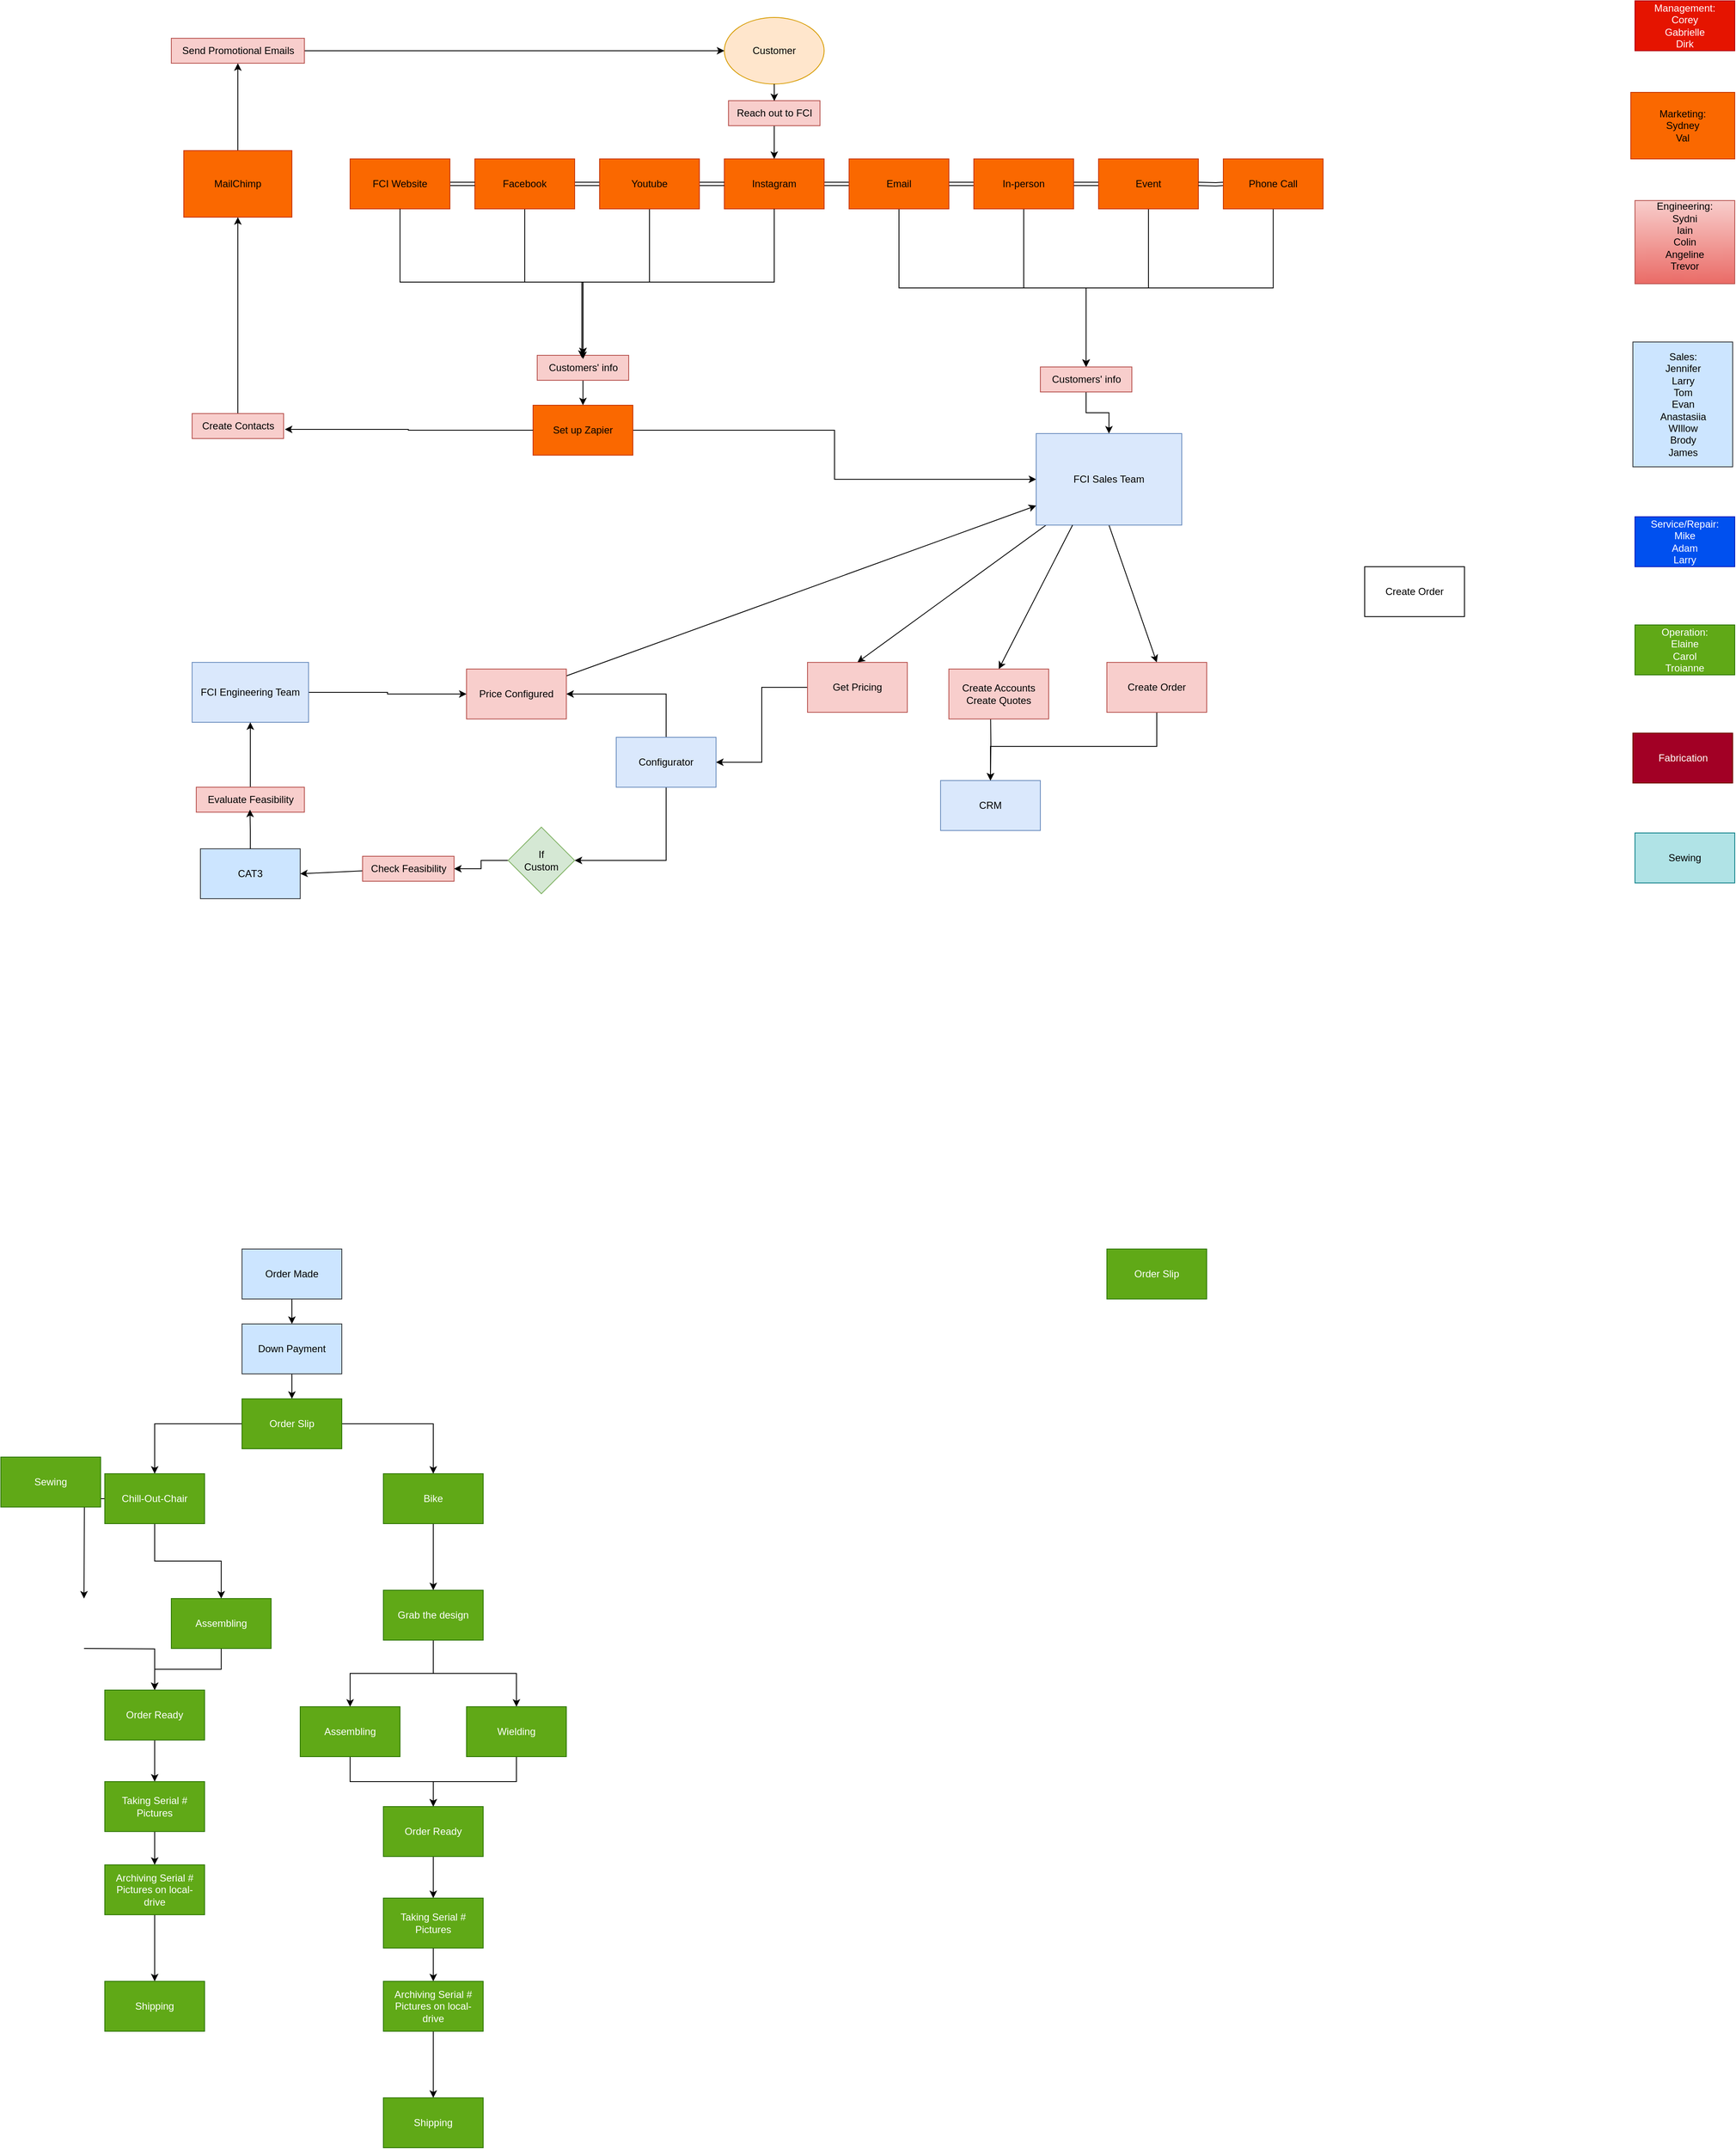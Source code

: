 <mxfile version="27.2.0">
  <diagram name="Page-1" id="tJCy387jeLStMwdDVoLm">
    <mxGraphModel dx="3227" dy="2338" grid="1" gridSize="10" guides="1" tooltips="1" connect="1" arrows="1" fold="1" page="1" pageScale="1" pageWidth="850" pageHeight="1100" math="0" shadow="0">
      <root>
        <mxCell id="0" />
        <mxCell id="1" parent="0" />
        <mxCell id="GHYGCPifQh15sZ_tnKLO-37" value="" style="edgeStyle=orthogonalEdgeStyle;rounded=0;orthogonalLoop=1;jettySize=auto;html=1;" parent="1" source="GHYGCPifQh15sZ_tnKLO-20" target="GHYGCPifQh15sZ_tnKLO-36" edge="1">
          <mxGeometry relative="1" as="geometry" />
        </mxCell>
        <mxCell id="GHYGCPifQh15sZ_tnKLO-20" value="Order Made" style="rounded=0;whiteSpace=wrap;html=1;fillColor=#cce5ff;strokeColor=#36393d;" parent="1" vertex="1">
          <mxGeometry x="-460" y="1080" width="120" height="60" as="geometry" />
        </mxCell>
        <mxCell id="GHYGCPifQh15sZ_tnKLO-66" value="" style="edgeStyle=orthogonalEdgeStyle;rounded=0;orthogonalLoop=1;jettySize=auto;html=1;" parent="1" source="GHYGCPifQh15sZ_tnKLO-36" target="GHYGCPifQh15sZ_tnKLO-65" edge="1">
          <mxGeometry relative="1" as="geometry" />
        </mxCell>
        <mxCell id="GHYGCPifQh15sZ_tnKLO-36" value="Down Payment" style="whiteSpace=wrap;html=1;rounded=0;fillColor=#cce5ff;strokeColor=#36393d;" parent="1" vertex="1">
          <mxGeometry x="-460" y="1170" width="120" height="60" as="geometry" />
        </mxCell>
        <mxCell id="GHYGCPifQh15sZ_tnKLO-52" value="" style="edgeStyle=orthogonalEdgeStyle;rounded=0;orthogonalLoop=1;jettySize=auto;html=1;shape=link;" parent="1" source="GHYGCPifQh15sZ_tnKLO-45" target="GHYGCPifQh15sZ_tnKLO-51" edge="1">
          <mxGeometry relative="1" as="geometry" />
        </mxCell>
        <mxCell id="r7g_J46dXL48xL23C749-83" style="edgeStyle=orthogonalEdgeStyle;rounded=0;orthogonalLoop=1;jettySize=auto;html=1;" edge="1" parent="1" source="GHYGCPifQh15sZ_tnKLO-45" target="r7g_J46dXL48xL23C749-31">
          <mxGeometry relative="1" as="geometry" />
        </mxCell>
        <mxCell id="GHYGCPifQh15sZ_tnKLO-45" value="Facebook" style="rounded=0;whiteSpace=wrap;html=1;fillColor=#fa6800;fontColor=#000000;strokeColor=#C73500;" parent="1" vertex="1">
          <mxGeometry x="-180" y="-230" width="120" height="60" as="geometry" />
        </mxCell>
        <mxCell id="GHYGCPifQh15sZ_tnKLO-55" value="" style="edgeStyle=orthogonalEdgeStyle;rounded=0;orthogonalLoop=1;jettySize=auto;html=1;shape=link;" parent="1" source="GHYGCPifQh15sZ_tnKLO-46" target="GHYGCPifQh15sZ_tnKLO-48" edge="1">
          <mxGeometry relative="1" as="geometry" />
        </mxCell>
        <mxCell id="GHYGCPifQh15sZ_tnKLO-46" value="Instagram" style="whiteSpace=wrap;html=1;fillColor=#fa6800;fontColor=#000000;strokeColor=#C73500;" parent="1" vertex="1">
          <mxGeometry x="120" y="-230" width="120" height="60" as="geometry" />
        </mxCell>
        <mxCell id="GHYGCPifQh15sZ_tnKLO-56" value="" style="edgeStyle=orthogonalEdgeStyle;rounded=0;orthogonalLoop=1;jettySize=auto;html=1;shape=link;" parent="1" source="GHYGCPifQh15sZ_tnKLO-48" target="GHYGCPifQh15sZ_tnKLO-49" edge="1">
          <mxGeometry relative="1" as="geometry" />
        </mxCell>
        <mxCell id="r7g_J46dXL48xL23C749-89" style="edgeStyle=orthogonalEdgeStyle;rounded=0;orthogonalLoop=1;jettySize=auto;html=1;exitX=0.5;exitY=1;exitDx=0;exitDy=0;" edge="1" parent="1" source="GHYGCPifQh15sZ_tnKLO-48" target="r7g_J46dXL48xL23C749-32">
          <mxGeometry relative="1" as="geometry" />
        </mxCell>
        <mxCell id="GHYGCPifQh15sZ_tnKLO-48" value="Email" style="whiteSpace=wrap;html=1;fillColor=#fa6800;fontColor=#000000;strokeColor=#C73500;" parent="1" vertex="1">
          <mxGeometry x="270" y="-230" width="120" height="60" as="geometry" />
        </mxCell>
        <mxCell id="r7g_J46dXL48xL23C749-5" value="" style="edgeStyle=orthogonalEdgeStyle;rounded=0;orthogonalLoop=1;jettySize=auto;html=1;shape=link;" edge="1" parent="1" source="GHYGCPifQh15sZ_tnKLO-49" target="r7g_J46dXL48xL23C749-4">
          <mxGeometry relative="1" as="geometry" />
        </mxCell>
        <mxCell id="r7g_J46dXL48xL23C749-90" style="edgeStyle=orthogonalEdgeStyle;rounded=0;orthogonalLoop=1;jettySize=auto;html=1;" edge="1" parent="1" source="GHYGCPifQh15sZ_tnKLO-49" target="r7g_J46dXL48xL23C749-32">
          <mxGeometry relative="1" as="geometry" />
        </mxCell>
        <mxCell id="GHYGCPifQh15sZ_tnKLO-49" value="In-person" style="rounded=0;whiteSpace=wrap;html=1;fillColor=#fa6800;fontColor=#000000;strokeColor=#C73500;" parent="1" vertex="1">
          <mxGeometry x="420" y="-230" width="120" height="60" as="geometry" />
        </mxCell>
        <mxCell id="GHYGCPifQh15sZ_tnKLO-54" value="" style="edgeStyle=orthogonalEdgeStyle;rounded=0;orthogonalLoop=1;jettySize=auto;html=1;shape=link;" parent="1" source="GHYGCPifQh15sZ_tnKLO-51" target="GHYGCPifQh15sZ_tnKLO-46" edge="1">
          <mxGeometry relative="1" as="geometry" />
        </mxCell>
        <mxCell id="r7g_J46dXL48xL23C749-84" style="edgeStyle=orthogonalEdgeStyle;rounded=0;orthogonalLoop=1;jettySize=auto;html=1;" edge="1" parent="1" source="GHYGCPifQh15sZ_tnKLO-51" target="r7g_J46dXL48xL23C749-31">
          <mxGeometry relative="1" as="geometry" />
        </mxCell>
        <mxCell id="GHYGCPifQh15sZ_tnKLO-51" value="Youtube" style="rounded=0;whiteSpace=wrap;html=1;fillColor=#fa6800;fontColor=#000000;strokeColor=#C73500;" parent="1" vertex="1">
          <mxGeometry x="-30" y="-230" width="120" height="60" as="geometry" />
        </mxCell>
        <mxCell id="r7g_J46dXL48xL23C749-87" style="edgeStyle=orthogonalEdgeStyle;rounded=0;orthogonalLoop=1;jettySize=auto;html=1;entryX=0;entryY=0.5;entryDx=0;entryDy=0;" edge="1" parent="1" source="GHYGCPifQh15sZ_tnKLO-62" target="r7g_J46dXL48xL23C749-17">
          <mxGeometry relative="1" as="geometry" />
        </mxCell>
        <mxCell id="GHYGCPifQh15sZ_tnKLO-62" value="Set up Zapier" style="whiteSpace=wrap;html=1;fillColor=#fa6800;fontColor=#000000;strokeColor=#C73500;" parent="1" vertex="1">
          <mxGeometry x="-110" y="66" width="120" height="60" as="geometry" />
        </mxCell>
        <mxCell id="GHYGCPifQh15sZ_tnKLO-68" value="" style="edgeStyle=orthogonalEdgeStyle;rounded=0;orthogonalLoop=1;jettySize=auto;html=1;" parent="1" source="GHYGCPifQh15sZ_tnKLO-65" target="GHYGCPifQh15sZ_tnKLO-67" edge="1">
          <mxGeometry relative="1" as="geometry" />
        </mxCell>
        <mxCell id="GHYGCPifQh15sZ_tnKLO-71" value="" style="edgeStyle=orthogonalEdgeStyle;rounded=0;orthogonalLoop=1;jettySize=auto;html=1;" parent="1" source="GHYGCPifQh15sZ_tnKLO-65" target="GHYGCPifQh15sZ_tnKLO-70" edge="1">
          <mxGeometry relative="1" as="geometry" />
        </mxCell>
        <mxCell id="GHYGCPifQh15sZ_tnKLO-65" value="Order Slip" style="whiteSpace=wrap;html=1;rounded=0;fillColor=#60a917;strokeColor=#2D7600;fontColor=#ffffff;" parent="1" vertex="1">
          <mxGeometry x="-460" y="1260" width="120" height="60" as="geometry" />
        </mxCell>
        <mxCell id="GHYGCPifQh15sZ_tnKLO-77" value="" style="edgeStyle=orthogonalEdgeStyle;rounded=0;orthogonalLoop=1;jettySize=auto;html=1;" parent="1" source="GHYGCPifQh15sZ_tnKLO-67" edge="1">
          <mxGeometry relative="1" as="geometry">
            <mxPoint x="-650.0" y="1500" as="targetPoint" />
          </mxGeometry>
        </mxCell>
        <mxCell id="GHYGCPifQh15sZ_tnKLO-79" value="" style="edgeStyle=orthogonalEdgeStyle;rounded=0;orthogonalLoop=1;jettySize=auto;html=1;" parent="1" source="GHYGCPifQh15sZ_tnKLO-67" target="GHYGCPifQh15sZ_tnKLO-78" edge="1">
          <mxGeometry relative="1" as="geometry" />
        </mxCell>
        <mxCell id="GHYGCPifQh15sZ_tnKLO-67" value="Chill-Out-Chair" style="whiteSpace=wrap;html=1;rounded=0;fillColor=#60a917;strokeColor=#2D7600;fontColor=#ffffff;" parent="1" vertex="1">
          <mxGeometry x="-625" y="1350" width="120" height="60" as="geometry" />
        </mxCell>
        <mxCell id="GHYGCPifQh15sZ_tnKLO-73" value="" style="edgeStyle=orthogonalEdgeStyle;rounded=0;orthogonalLoop=1;jettySize=auto;html=1;" parent="1" source="GHYGCPifQh15sZ_tnKLO-70" target="GHYGCPifQh15sZ_tnKLO-72" edge="1">
          <mxGeometry relative="1" as="geometry" />
        </mxCell>
        <mxCell id="GHYGCPifQh15sZ_tnKLO-70" value="Bike" style="whiteSpace=wrap;html=1;rounded=0;fillColor=#60a917;strokeColor=#2D7600;fontColor=#ffffff;" parent="1" vertex="1">
          <mxGeometry x="-290" y="1350" width="120" height="60" as="geometry" />
        </mxCell>
        <mxCell id="GHYGCPifQh15sZ_tnKLO-81" value="" style="edgeStyle=orthogonalEdgeStyle;rounded=0;orthogonalLoop=1;jettySize=auto;html=1;" parent="1" source="GHYGCPifQh15sZ_tnKLO-72" target="GHYGCPifQh15sZ_tnKLO-80" edge="1">
          <mxGeometry relative="1" as="geometry" />
        </mxCell>
        <mxCell id="GHYGCPifQh15sZ_tnKLO-83" value="" style="edgeStyle=orthogonalEdgeStyle;rounded=0;orthogonalLoop=1;jettySize=auto;html=1;" parent="1" source="GHYGCPifQh15sZ_tnKLO-72" target="GHYGCPifQh15sZ_tnKLO-82" edge="1">
          <mxGeometry relative="1" as="geometry" />
        </mxCell>
        <mxCell id="GHYGCPifQh15sZ_tnKLO-72" value="Grab the design" style="whiteSpace=wrap;html=1;fillColor=#60a917;strokeColor=#2D7600;rounded=0;fontColor=#ffffff;" parent="1" vertex="1">
          <mxGeometry x="-290" y="1490" width="120" height="60" as="geometry" />
        </mxCell>
        <mxCell id="GHYGCPifQh15sZ_tnKLO-85" value="" style="edgeStyle=orthogonalEdgeStyle;rounded=0;orthogonalLoop=1;jettySize=auto;html=1;" parent="1" target="GHYGCPifQh15sZ_tnKLO-84" edge="1">
          <mxGeometry relative="1" as="geometry">
            <mxPoint x="-650.0" y="1560" as="sourcePoint" />
          </mxGeometry>
        </mxCell>
        <mxCell id="GHYGCPifQh15sZ_tnKLO-76" value="Sewing" style="whiteSpace=wrap;html=1;fillColor=#60a917;strokeColor=#2D7600;rounded=0;fontColor=#ffffff;" parent="1" vertex="1">
          <mxGeometry x="-750" y="1330" width="120" height="60" as="geometry" />
        </mxCell>
        <mxCell id="GHYGCPifQh15sZ_tnKLO-86" value="" style="edgeStyle=orthogonalEdgeStyle;rounded=0;orthogonalLoop=1;jettySize=auto;html=1;" parent="1" source="GHYGCPifQh15sZ_tnKLO-78" target="GHYGCPifQh15sZ_tnKLO-84" edge="1">
          <mxGeometry relative="1" as="geometry" />
        </mxCell>
        <mxCell id="GHYGCPifQh15sZ_tnKLO-78" value="Assembling" style="whiteSpace=wrap;html=1;rounded=0;fillColor=#60a917;strokeColor=#2D7600;fontColor=#ffffff;" parent="1" vertex="1">
          <mxGeometry x="-545" y="1500" width="120" height="60" as="geometry" />
        </mxCell>
        <mxCell id="GHYGCPifQh15sZ_tnKLO-88" value="" style="edgeStyle=orthogonalEdgeStyle;rounded=0;orthogonalLoop=1;jettySize=auto;html=1;" parent="1" source="GHYGCPifQh15sZ_tnKLO-80" target="GHYGCPifQh15sZ_tnKLO-87" edge="1">
          <mxGeometry relative="1" as="geometry" />
        </mxCell>
        <mxCell id="GHYGCPifQh15sZ_tnKLO-80" value="Assembling" style="whiteSpace=wrap;html=1;fillColor=#60a917;strokeColor=#2D7600;fontColor=#ffffff;rounded=0;" parent="1" vertex="1">
          <mxGeometry x="-390" y="1630" width="120" height="60" as="geometry" />
        </mxCell>
        <mxCell id="GHYGCPifQh15sZ_tnKLO-89" style="edgeStyle=orthogonalEdgeStyle;rounded=0;orthogonalLoop=1;jettySize=auto;html=1;" parent="1" source="GHYGCPifQh15sZ_tnKLO-82" target="GHYGCPifQh15sZ_tnKLO-87" edge="1">
          <mxGeometry relative="1" as="geometry" />
        </mxCell>
        <mxCell id="GHYGCPifQh15sZ_tnKLO-82" value="Wielding" style="whiteSpace=wrap;html=1;fillColor=#60a917;strokeColor=#2D7600;fontColor=#ffffff;rounded=0;" parent="1" vertex="1">
          <mxGeometry x="-190" y="1630" width="120" height="60" as="geometry" />
        </mxCell>
        <mxCell id="GHYGCPifQh15sZ_tnKLO-91" value="" style="edgeStyle=orthogonalEdgeStyle;rounded=0;orthogonalLoop=1;jettySize=auto;html=1;" parent="1" source="GHYGCPifQh15sZ_tnKLO-84" target="GHYGCPifQh15sZ_tnKLO-90" edge="1">
          <mxGeometry relative="1" as="geometry" />
        </mxCell>
        <mxCell id="GHYGCPifQh15sZ_tnKLO-84" value="Order Ready" style="whiteSpace=wrap;html=1;fillColor=#60a917;strokeColor=#2D7600;fontColor=#ffffff;rounded=0;" parent="1" vertex="1">
          <mxGeometry x="-625" y="1610" width="120" height="60" as="geometry" />
        </mxCell>
        <mxCell id="GHYGCPifQh15sZ_tnKLO-93" style="edgeStyle=orthogonalEdgeStyle;rounded=0;orthogonalLoop=1;jettySize=auto;html=1;" parent="1" source="GHYGCPifQh15sZ_tnKLO-87" target="GHYGCPifQh15sZ_tnKLO-92" edge="1">
          <mxGeometry relative="1" as="geometry" />
        </mxCell>
        <mxCell id="GHYGCPifQh15sZ_tnKLO-87" value="Order Ready" style="whiteSpace=wrap;html=1;fillColor=#60a917;strokeColor=#2D7600;fontColor=#ffffff;rounded=0;" parent="1" vertex="1">
          <mxGeometry x="-290" y="1750" width="120" height="60" as="geometry" />
        </mxCell>
        <mxCell id="GHYGCPifQh15sZ_tnKLO-95" value="" style="edgeStyle=orthogonalEdgeStyle;rounded=0;orthogonalLoop=1;jettySize=auto;html=1;" parent="1" source="GHYGCPifQh15sZ_tnKLO-90" target="GHYGCPifQh15sZ_tnKLO-94" edge="1">
          <mxGeometry relative="1" as="geometry" />
        </mxCell>
        <mxCell id="GHYGCPifQh15sZ_tnKLO-90" value="Taking Serial # Pictures" style="whiteSpace=wrap;html=1;fillColor=#60a917;strokeColor=#2D7600;fontColor=#ffffff;rounded=0;" parent="1" vertex="1">
          <mxGeometry x="-625" y="1720" width="120" height="60" as="geometry" />
        </mxCell>
        <mxCell id="GHYGCPifQh15sZ_tnKLO-97" style="edgeStyle=orthogonalEdgeStyle;rounded=0;orthogonalLoop=1;jettySize=auto;html=1;" parent="1" source="GHYGCPifQh15sZ_tnKLO-92" target="GHYGCPifQh15sZ_tnKLO-96" edge="1">
          <mxGeometry relative="1" as="geometry" />
        </mxCell>
        <mxCell id="GHYGCPifQh15sZ_tnKLO-92" value="Taking Serial # Pictures" style="whiteSpace=wrap;html=1;fillColor=#60a917;strokeColor=#2D7600;fontColor=#ffffff;rounded=0;" parent="1" vertex="1">
          <mxGeometry x="-290" y="1860" width="120" height="60" as="geometry" />
        </mxCell>
        <mxCell id="gww7dCVyIf61FeBQB5-1-8" value="" style="edgeStyle=orthogonalEdgeStyle;rounded=0;orthogonalLoop=1;jettySize=auto;html=1;" parent="1" source="GHYGCPifQh15sZ_tnKLO-94" target="gww7dCVyIf61FeBQB5-1-7" edge="1">
          <mxGeometry relative="1" as="geometry" />
        </mxCell>
        <mxCell id="GHYGCPifQh15sZ_tnKLO-94" value="Archiving Serial # Pictures on local-drive" style="whiteSpace=wrap;html=1;fillColor=#60a917;strokeColor=#2D7600;fontColor=#ffffff;rounded=0;" parent="1" vertex="1">
          <mxGeometry x="-625" y="1820" width="120" height="60" as="geometry" />
        </mxCell>
        <mxCell id="gww7dCVyIf61FeBQB5-1-10" value="" style="edgeStyle=orthogonalEdgeStyle;rounded=0;orthogonalLoop=1;jettySize=auto;html=1;" parent="1" source="GHYGCPifQh15sZ_tnKLO-96" target="gww7dCVyIf61FeBQB5-1-9" edge="1">
          <mxGeometry relative="1" as="geometry" />
        </mxCell>
        <mxCell id="GHYGCPifQh15sZ_tnKLO-96" value="Archiving Serial # Pictures on local-drive" style="whiteSpace=wrap;html=1;fillColor=#60a917;strokeColor=#2D7600;fontColor=#ffffff;rounded=0;" parent="1" vertex="1">
          <mxGeometry x="-290" y="1960" width="120" height="60" as="geometry" />
        </mxCell>
        <mxCell id="GHYGCPifQh15sZ_tnKLO-99" value="Marketing:&lt;div&gt;&lt;span style=&quot;background-color: transparent; color: light-dark(rgb(0, 0, 0), rgb(237, 237, 237));&quot;&gt;Sydney&lt;/span&gt;&lt;div&gt;&lt;div&gt;Val&lt;/div&gt;&lt;/div&gt;&lt;/div&gt;" style="text;html=1;align=center;verticalAlign=middle;whiteSpace=wrap;rounded=0;fillColor=#fa6800;fontColor=#000000;strokeColor=#C73500;" parent="1" vertex="1">
          <mxGeometry x="1210" y="-310" width="125" height="80" as="geometry" />
        </mxCell>
        <mxCell id="Xjn30Ic-mJEV0kmaZJ53-1" value="Sales:&lt;div&gt;Jennifer&lt;/div&gt;&lt;div&gt;Larry&lt;/div&gt;&lt;div&gt;Tom&lt;/div&gt;&lt;div&gt;Evan&lt;/div&gt;&lt;div&gt;Anastasiia&lt;/div&gt;&lt;div&gt;WIllow&lt;/div&gt;&lt;div&gt;Brody&lt;/div&gt;&lt;div&gt;James&lt;/div&gt;" style="rounded=0;whiteSpace=wrap;html=1;fillColor=#cce5ff;strokeColor=#36393d;" parent="1" vertex="1">
          <mxGeometry x="1212.5" y="-10" width="120" height="150" as="geometry" />
        </mxCell>
        <mxCell id="Xjn30Ic-mJEV0kmaZJ53-2" value="Operation:&lt;div&gt;Elaine&lt;/div&gt;&lt;div&gt;Carol&lt;/div&gt;&lt;div&gt;Troianne&lt;/div&gt;" style="rounded=0;whiteSpace=wrap;html=1;fillColor=#60a917;strokeColor=#2D7600;fontColor=#ffffff;" parent="1" vertex="1">
          <mxGeometry x="1215" y="330" width="120" height="60" as="geometry" />
        </mxCell>
        <mxCell id="Xjn30Ic-mJEV0kmaZJ53-3" value="Engineering:&lt;div&gt;Sydni&lt;/div&gt;&lt;div&gt;Iain&lt;/div&gt;&lt;div&gt;Colin&lt;/div&gt;&lt;div&gt;Angeline&lt;/div&gt;&lt;div&gt;Trevor&lt;/div&gt;&lt;div&gt;&lt;br&gt;&lt;/div&gt;" style="rounded=0;whiteSpace=wrap;html=1;fillColor=#f8cecc;strokeColor=#b85450;gradientColor=#ea6b66;" parent="1" vertex="1">
          <mxGeometry x="1215" y="-180" width="120" height="100" as="geometry" />
        </mxCell>
        <mxCell id="gww7dCVyIf61FeBQB5-1-2" value="Service/Repair:&lt;div&gt;Mike&lt;br&gt;Adam&lt;/div&gt;&lt;div&gt;Larry&lt;/div&gt;" style="rounded=0;whiteSpace=wrap;html=1;fillColor=#0050ef;strokeColor=#001DBC;fontColor=#ffffff;" parent="1" vertex="1">
          <mxGeometry x="1215" y="200" width="120" height="60" as="geometry" />
        </mxCell>
        <mxCell id="gww7dCVyIf61FeBQB5-1-3" value="Management:&lt;div&gt;Corey&lt;/div&gt;&lt;div&gt;Gabrielle&lt;/div&gt;&lt;div&gt;Dirk&lt;/div&gt;" style="rounded=0;whiteSpace=wrap;html=1;fillColor=#e51400;fontColor=#ffffff;strokeColor=#B20000;" parent="1" vertex="1">
          <mxGeometry x="1215" y="-420" width="120" height="60" as="geometry" />
        </mxCell>
        <mxCell id="gww7dCVyIf61FeBQB5-1-5" value="Fabrication" style="rounded=0;whiteSpace=wrap;html=1;fillColor=#a20025;fontColor=#ffffff;strokeColor=#6F0000;" parent="1" vertex="1">
          <mxGeometry x="1212.5" y="460" width="120" height="60" as="geometry" />
        </mxCell>
        <mxCell id="gww7dCVyIf61FeBQB5-1-6" value="Sewing" style="rounded=0;whiteSpace=wrap;html=1;fillColor=#b0e3e6;strokeColor=#0e8088;" parent="1" vertex="1">
          <mxGeometry x="1215" y="580" width="120" height="60" as="geometry" />
        </mxCell>
        <mxCell id="gww7dCVyIf61FeBQB5-1-7" value="Shipping" style="whiteSpace=wrap;html=1;fillColor=#60a917;strokeColor=#2D7600;fontColor=#ffffff;rounded=0;" parent="1" vertex="1">
          <mxGeometry x="-625" y="1960" width="120" height="60" as="geometry" />
        </mxCell>
        <mxCell id="gww7dCVyIf61FeBQB5-1-9" value="Shipping" style="whiteSpace=wrap;html=1;fillColor=#60a917;strokeColor=#2D7600;fontColor=#ffffff;rounded=0;" parent="1" vertex="1">
          <mxGeometry x="-290" y="2100" width="120" height="60" as="geometry" />
        </mxCell>
        <mxCell id="r7g_J46dXL48xL23C749-2" value="Customer" style="ellipse;whiteSpace=wrap;html=1;fillColor=#ffe6cc;strokeColor=#d79b00;" vertex="1" parent="1">
          <mxGeometry x="120" y="-400" width="120" height="80" as="geometry" />
        </mxCell>
        <mxCell id="r7g_J46dXL48xL23C749-73" style="edgeStyle=orthogonalEdgeStyle;rounded=0;orthogonalLoop=1;jettySize=auto;html=1;" edge="1" parent="1" source="r7g_J46dXL48xL23C749-3" target="r7g_J46dXL48xL23C749-36">
          <mxGeometry relative="1" as="geometry" />
        </mxCell>
        <mxCell id="r7g_J46dXL48xL23C749-3" value="MailChimp" style="rounded=0;whiteSpace=wrap;html=1;fillColor=#fa6800;fontColor=#000000;strokeColor=#C73500;" vertex="1" parent="1">
          <mxGeometry x="-530" y="-240" width="130" height="80" as="geometry" />
        </mxCell>
        <mxCell id="r7g_J46dXL48xL23C749-91" style="edgeStyle=orthogonalEdgeStyle;rounded=0;orthogonalLoop=1;jettySize=auto;html=1;" edge="1" parent="1" source="r7g_J46dXL48xL23C749-4" target="r7g_J46dXL48xL23C749-32">
          <mxGeometry relative="1" as="geometry" />
        </mxCell>
        <mxCell id="r7g_J46dXL48xL23C749-4" value="Event" style="rounded=0;whiteSpace=wrap;html=1;fillColor=#fa6800;fontColor=#000000;strokeColor=#C73500;" vertex="1" parent="1">
          <mxGeometry x="570" y="-230" width="120" height="60" as="geometry" />
        </mxCell>
        <mxCell id="r7g_J46dXL48xL23C749-72" value="" style="edgeStyle=orthogonalEdgeStyle;rounded=0;orthogonalLoop=1;jettySize=auto;html=1;" edge="1" parent="1" source="r7g_J46dXL48xL23C749-6" target="GHYGCPifQh15sZ_tnKLO-46">
          <mxGeometry relative="1" as="geometry" />
        </mxCell>
        <mxCell id="r7g_J46dXL48xL23C749-6" value="Reach out to FCI" style="text;html=1;align=center;verticalAlign=middle;resizable=0;points=[];autosize=1;strokeColor=#b85450;fillColor=#f8cecc;" vertex="1" parent="1">
          <mxGeometry x="125" y="-300" width="110" height="30" as="geometry" />
        </mxCell>
        <mxCell id="r7g_J46dXL48xL23C749-8" value="" style="edgeStyle=orthogonalEdgeStyle;rounded=0;orthogonalLoop=1;jettySize=auto;html=1;shape=link;" edge="1" parent="1" target="r7g_J46dXL48xL23C749-9">
          <mxGeometry relative="1" as="geometry">
            <mxPoint x="690" y="-200" as="sourcePoint" />
          </mxGeometry>
        </mxCell>
        <mxCell id="r7g_J46dXL48xL23C749-94" style="edgeStyle=orthogonalEdgeStyle;rounded=0;orthogonalLoop=1;jettySize=auto;html=1;exitX=0.5;exitY=1;exitDx=0;exitDy=0;" edge="1" parent="1" source="r7g_J46dXL48xL23C749-9" target="r7g_J46dXL48xL23C749-32">
          <mxGeometry relative="1" as="geometry" />
        </mxCell>
        <mxCell id="r7g_J46dXL48xL23C749-9" value="Phone Call" style="rounded=0;whiteSpace=wrap;html=1;fillColor=#fa6800;fontColor=#000000;strokeColor=#C73500;" vertex="1" parent="1">
          <mxGeometry x="720" y="-230" width="120" height="60" as="geometry" />
        </mxCell>
        <mxCell id="r7g_J46dXL48xL23C749-10" value="" style="edgeStyle=orthogonalEdgeStyle;rounded=0;orthogonalLoop=1;jettySize=auto;html=1;shape=link;" edge="1" parent="1" source="r7g_J46dXL48xL23C749-11">
          <mxGeometry relative="1" as="geometry">
            <mxPoint x="-180" y="-200" as="targetPoint" />
          </mxGeometry>
        </mxCell>
        <mxCell id="r7g_J46dXL48xL23C749-11" value="FCI Website" style="rounded=0;whiteSpace=wrap;html=1;fillColor=#fa6800;fontColor=#000000;strokeColor=#C73500;" vertex="1" parent="1">
          <mxGeometry x="-330" y="-230" width="120" height="60" as="geometry" />
        </mxCell>
        <mxCell id="r7g_J46dXL48xL23C749-124" style="rounded=0;orthogonalLoop=1;jettySize=auto;html=1;entryX=0.5;entryY=0;entryDx=0;entryDy=0;" edge="1" parent="1" source="r7g_J46dXL48xL23C749-17" target="r7g_J46dXL48xL23C749-23">
          <mxGeometry relative="1" as="geometry">
            <mxPoint x="350.0" y="315" as="sourcePoint" />
          </mxGeometry>
        </mxCell>
        <mxCell id="r7g_J46dXL48xL23C749-136" style="rounded=0;orthogonalLoop=1;jettySize=auto;html=1;exitX=0.5;exitY=1;exitDx=0;exitDy=0;entryX=0.5;entryY=0;entryDx=0;entryDy=0;" edge="1" parent="1" source="r7g_J46dXL48xL23C749-17" target="r7g_J46dXL48xL23C749-135">
          <mxGeometry relative="1" as="geometry" />
        </mxCell>
        <mxCell id="r7g_J46dXL48xL23C749-17" value="FCI Sales Team" style="rounded=0;whiteSpace=wrap;html=1;fillColor=#dae8fc;strokeColor=#6c8ebf;" vertex="1" parent="1">
          <mxGeometry x="495" y="100" width="175" height="110" as="geometry" />
        </mxCell>
        <mxCell id="r7g_J46dXL48xL23C749-99" style="edgeStyle=orthogonalEdgeStyle;rounded=0;orthogonalLoop=1;jettySize=auto;html=1;entryX=1;entryY=0.5;entryDx=0;entryDy=0;" edge="1" parent="1" source="r7g_J46dXL48xL23C749-23" target="r7g_J46dXL48xL23C749-29">
          <mxGeometry relative="1" as="geometry" />
        </mxCell>
        <mxCell id="r7g_J46dXL48xL23C749-23" value="Get Pricing" style="rounded=0;whiteSpace=wrap;html=1;fillColor=#f8cecc;strokeColor=#b85450;" vertex="1" parent="1">
          <mxGeometry x="220" y="375" width="120" height="60" as="geometry" />
        </mxCell>
        <mxCell id="r7g_J46dXL48xL23C749-100" style="edgeStyle=orthogonalEdgeStyle;rounded=0;orthogonalLoop=1;jettySize=auto;html=1;" edge="1" parent="1" source="r7g_J46dXL48xL23C749-104" target="r7g_J46dXL48xL23C749-47">
          <mxGeometry relative="1" as="geometry" />
        </mxCell>
        <mxCell id="r7g_J46dXL48xL23C749-125" style="edgeStyle=orthogonalEdgeStyle;rounded=0;orthogonalLoop=1;jettySize=auto;html=1;exitX=0.5;exitY=1;exitDx=0;exitDy=0;entryX=1;entryY=0.5;entryDx=0;entryDy=0;" edge="1" parent="1" source="r7g_J46dXL48xL23C749-29" target="r7g_J46dXL48xL23C749-104">
          <mxGeometry relative="1" as="geometry" />
        </mxCell>
        <mxCell id="r7g_J46dXL48xL23C749-126" style="edgeStyle=orthogonalEdgeStyle;rounded=0;orthogonalLoop=1;jettySize=auto;html=1;exitX=0.5;exitY=0;exitDx=0;exitDy=0;entryX=1;entryY=0.5;entryDx=0;entryDy=0;" edge="1" parent="1" source="r7g_J46dXL48xL23C749-29" target="r7g_J46dXL48xL23C749-113">
          <mxGeometry relative="1" as="geometry" />
        </mxCell>
        <mxCell id="r7g_J46dXL48xL23C749-29" value="Configurator" style="rounded=0;whiteSpace=wrap;html=1;fillColor=#dae8fc;strokeColor=#6c8ebf;" vertex="1" parent="1">
          <mxGeometry x="-10" y="465" width="120" height="60" as="geometry" />
        </mxCell>
        <mxCell id="r7g_J46dXL48xL23C749-77" value="" style="edgeStyle=orthogonalEdgeStyle;rounded=0;orthogonalLoop=1;jettySize=auto;html=1;" edge="1" parent="1" source="r7g_J46dXL48xL23C749-31" target="GHYGCPifQh15sZ_tnKLO-62">
          <mxGeometry relative="1" as="geometry" />
        </mxCell>
        <mxCell id="r7g_J46dXL48xL23C749-31" value="Customers&#39; info" style="text;html=1;align=center;verticalAlign=middle;resizable=0;points=[];autosize=1;strokeColor=#b85450;fillColor=#f8cecc;" vertex="1" parent="1">
          <mxGeometry x="-105" y="6" width="110" height="30" as="geometry" />
        </mxCell>
        <mxCell id="r7g_J46dXL48xL23C749-95" style="edgeStyle=orthogonalEdgeStyle;rounded=0;orthogonalLoop=1;jettySize=auto;html=1;" edge="1" parent="1" source="r7g_J46dXL48xL23C749-32" target="r7g_J46dXL48xL23C749-17">
          <mxGeometry relative="1" as="geometry" />
        </mxCell>
        <mxCell id="r7g_J46dXL48xL23C749-32" value="Customers&#39; info" style="text;html=1;align=center;verticalAlign=middle;resizable=0;points=[];autosize=1;strokeColor=#b85450;fillColor=#f8cecc;" vertex="1" parent="1">
          <mxGeometry x="500" y="20" width="110" height="30" as="geometry" />
        </mxCell>
        <mxCell id="r7g_J46dXL48xL23C749-76" style="edgeStyle=orthogonalEdgeStyle;rounded=0;orthogonalLoop=1;jettySize=auto;html=1;" edge="1" parent="1" source="r7g_J46dXL48xL23C749-34" target="r7g_J46dXL48xL23C749-3">
          <mxGeometry relative="1" as="geometry" />
        </mxCell>
        <mxCell id="r7g_J46dXL48xL23C749-34" value="Create Contacts" style="text;html=1;align=center;verticalAlign=middle;resizable=0;points=[];autosize=1;strokeColor=#b85450;fillColor=#f8cecc;" vertex="1" parent="1">
          <mxGeometry x="-520" y="76" width="110" height="30" as="geometry" />
        </mxCell>
        <mxCell id="r7g_J46dXL48xL23C749-74" style="edgeStyle=orthogonalEdgeStyle;rounded=0;orthogonalLoop=1;jettySize=auto;html=1;entryX=0;entryY=0.5;entryDx=0;entryDy=0;" edge="1" parent="1" source="r7g_J46dXL48xL23C749-36" target="r7g_J46dXL48xL23C749-2">
          <mxGeometry relative="1" as="geometry" />
        </mxCell>
        <mxCell id="r7g_J46dXL48xL23C749-36" value="Send Promotional Emails" style="text;html=1;align=center;verticalAlign=middle;resizable=0;points=[];autosize=1;strokeColor=#b85450;fillColor=#f8cecc;" vertex="1" parent="1">
          <mxGeometry x="-545" y="-375" width="160" height="30" as="geometry" />
        </mxCell>
        <mxCell id="r7g_J46dXL48xL23C749-38" value="Order Slip" style="whiteSpace=wrap;html=1;rounded=0;fillColor=#60a917;strokeColor=#2D7600;fontColor=#ffffff;" vertex="1" parent="1">
          <mxGeometry x="580" y="1080" width="120" height="60" as="geometry" />
        </mxCell>
        <mxCell id="r7g_J46dXL48xL23C749-42" value="CAT3" style="rounded=0;whiteSpace=wrap;html=1;fillColor=#cce5ff;strokeColor=#36393d;" vertex="1" parent="1">
          <mxGeometry x="-510" y="599" width="120" height="60" as="geometry" />
        </mxCell>
        <mxCell id="r7g_J46dXL48xL23C749-101" style="rounded=0;orthogonalLoop=1;jettySize=auto;html=1;entryX=1;entryY=0.5;entryDx=0;entryDy=0;" edge="1" parent="1" source="r7g_J46dXL48xL23C749-47" target="r7g_J46dXL48xL23C749-42">
          <mxGeometry relative="1" as="geometry" />
        </mxCell>
        <mxCell id="r7g_J46dXL48xL23C749-47" value="Check Feasibility" style="text;html=1;align=center;verticalAlign=middle;resizable=0;points=[];autosize=1;strokeColor=#b85450;fillColor=#f8cecc;" vertex="1" parent="1">
          <mxGeometry x="-315" y="608" width="110" height="30" as="geometry" />
        </mxCell>
        <mxCell id="r7g_J46dXL48xL23C749-127" style="edgeStyle=orthogonalEdgeStyle;rounded=0;orthogonalLoop=1;jettySize=auto;html=1;exitX=1;exitY=0.5;exitDx=0;exitDy=0;" edge="1" parent="1" source="r7g_J46dXL48xL23C749-52" target="r7g_J46dXL48xL23C749-113">
          <mxGeometry relative="1" as="geometry" />
        </mxCell>
        <mxCell id="r7g_J46dXL48xL23C749-52" value="FCI Engineering Team" style="rounded=0;whiteSpace=wrap;html=1;fillColor=#dae8fc;strokeColor=#6c8ebf;" vertex="1" parent="1">
          <mxGeometry x="-520" y="375" width="140" height="72" as="geometry" />
        </mxCell>
        <mxCell id="r7g_J46dXL48xL23C749-123" style="edgeStyle=orthogonalEdgeStyle;rounded=0;orthogonalLoop=1;jettySize=auto;html=1;entryX=0.5;entryY=1;entryDx=0;entryDy=0;" edge="1" parent="1" source="r7g_J46dXL48xL23C749-54" target="r7g_J46dXL48xL23C749-52">
          <mxGeometry relative="1" as="geometry" />
        </mxCell>
        <mxCell id="r7g_J46dXL48xL23C749-54" value="Evaluate Feasibility" style="text;html=1;align=center;verticalAlign=middle;resizable=0;points=[];autosize=1;strokeColor=#b85450;fillColor=#f8cecc;" vertex="1" parent="1">
          <mxGeometry x="-515" y="525" width="130" height="30" as="geometry" />
        </mxCell>
        <mxCell id="r7g_J46dXL48xL23C749-56" value="CRM" style="rounded=0;whiteSpace=wrap;html=1;fillColor=#dae8fc;strokeColor=#6c8ebf;" vertex="1" parent="1">
          <mxGeometry x="380" y="517" width="120" height="60" as="geometry" />
        </mxCell>
        <mxCell id="r7g_J46dXL48xL23C749-96" style="edgeStyle=orthogonalEdgeStyle;rounded=0;orthogonalLoop=1;jettySize=auto;html=1;" edge="1" parent="1" target="r7g_J46dXL48xL23C749-56">
          <mxGeometry relative="1" as="geometry">
            <mxPoint x="440" y="427" as="sourcePoint" />
          </mxGeometry>
        </mxCell>
        <mxCell id="r7g_J46dXL48xL23C749-71" style="edgeStyle=orthogonalEdgeStyle;rounded=0;orthogonalLoop=1;jettySize=auto;html=1;exitX=0.5;exitY=1;exitDx=0;exitDy=0;entryX=0.501;entryY=0.014;entryDx=0;entryDy=0;entryPerimeter=0;" edge="1" parent="1" source="r7g_J46dXL48xL23C749-2" target="r7g_J46dXL48xL23C749-6">
          <mxGeometry relative="1" as="geometry" />
        </mxCell>
        <mxCell id="r7g_J46dXL48xL23C749-75" style="edgeStyle=orthogonalEdgeStyle;rounded=0;orthogonalLoop=1;jettySize=auto;html=1;exitX=0;exitY=0.5;exitDx=0;exitDy=0;entryX=1.014;entryY=0.633;entryDx=0;entryDy=0;entryPerimeter=0;" edge="1" parent="1" source="GHYGCPifQh15sZ_tnKLO-62" target="r7g_J46dXL48xL23C749-34">
          <mxGeometry relative="1" as="geometry" />
        </mxCell>
        <mxCell id="r7g_J46dXL48xL23C749-82" style="edgeStyle=orthogonalEdgeStyle;rounded=0;orthogonalLoop=1;jettySize=auto;html=1;exitX=0.5;exitY=1;exitDx=0;exitDy=0;entryX=0.488;entryY=0.1;entryDx=0;entryDy=0;entryPerimeter=0;" edge="1" parent="1" source="r7g_J46dXL48xL23C749-11" target="r7g_J46dXL48xL23C749-31">
          <mxGeometry relative="1" as="geometry" />
        </mxCell>
        <mxCell id="r7g_J46dXL48xL23C749-86" style="edgeStyle=orthogonalEdgeStyle;rounded=0;orthogonalLoop=1;jettySize=auto;html=1;exitX=0.5;exitY=1;exitDx=0;exitDy=0;entryX=0.501;entryY=0.148;entryDx=0;entryDy=0;entryPerimeter=0;" edge="1" parent="1" source="GHYGCPifQh15sZ_tnKLO-46" target="r7g_J46dXL48xL23C749-31">
          <mxGeometry relative="1" as="geometry" />
        </mxCell>
        <mxCell id="r7g_J46dXL48xL23C749-104" value="If&lt;div&gt;Custom&lt;/div&gt;" style="rhombus;whiteSpace=wrap;html=1;fillColor=#d5e8d4;strokeColor=#82b366;" vertex="1" parent="1">
          <mxGeometry x="-140" y="573" width="80" height="80" as="geometry" />
        </mxCell>
        <mxCell id="r7g_J46dXL48xL23C749-128" style="rounded=0;orthogonalLoop=1;jettySize=auto;html=1;" edge="1" parent="1" source="r7g_J46dXL48xL23C749-113" target="r7g_J46dXL48xL23C749-17">
          <mxGeometry relative="1" as="geometry">
            <mxPoint x="325.0" y="300" as="targetPoint" />
          </mxGeometry>
        </mxCell>
        <mxCell id="r7g_J46dXL48xL23C749-113" value="Price Configured" style="whiteSpace=wrap;html=1;fillColor=#f8cecc;strokeColor=#b85450;rounded=0;" vertex="1" parent="1">
          <mxGeometry x="-190" y="383" width="120" height="60" as="geometry" />
        </mxCell>
        <mxCell id="r7g_J46dXL48xL23C749-121" value="Create Order" style="rounded=0;whiteSpace=wrap;html=1;" vertex="1" parent="1">
          <mxGeometry x="890" y="260" width="120" height="60" as="geometry" />
        </mxCell>
        <mxCell id="r7g_J46dXL48xL23C749-122" style="edgeStyle=orthogonalEdgeStyle;rounded=0;orthogonalLoop=1;jettySize=auto;html=1;exitX=0.5;exitY=0;exitDx=0;exitDy=0;entryX=0.497;entryY=0.9;entryDx=0;entryDy=0;entryPerimeter=0;" edge="1" parent="1" source="r7g_J46dXL48xL23C749-42" target="r7g_J46dXL48xL23C749-54">
          <mxGeometry relative="1" as="geometry" />
        </mxCell>
        <mxCell id="r7g_J46dXL48xL23C749-131" style="rounded=0;orthogonalLoop=1;jettySize=auto;html=1;exitX=0.25;exitY=1;exitDx=0;exitDy=0;entryX=0.5;entryY=0;entryDx=0;entryDy=0;" edge="1" parent="1" source="r7g_J46dXL48xL23C749-17" target="r7g_J46dXL48xL23C749-134">
          <mxGeometry relative="1" as="geometry">
            <mxPoint x="424.67" y="390.68" as="targetPoint" />
          </mxGeometry>
        </mxCell>
        <mxCell id="r7g_J46dXL48xL23C749-134" value="Create Accounts&lt;div&gt;Create Quotes&lt;/div&gt;" style="whiteSpace=wrap;html=1;fillColor=#f8cecc;strokeColor=#b85450;" vertex="1" parent="1">
          <mxGeometry x="390" y="383" width="120" height="60" as="geometry" />
        </mxCell>
        <mxCell id="r7g_J46dXL48xL23C749-137" style="edgeStyle=orthogonalEdgeStyle;rounded=0;orthogonalLoop=1;jettySize=auto;html=1;exitX=0.5;exitY=1;exitDx=0;exitDy=0;" edge="1" parent="1" source="r7g_J46dXL48xL23C749-135" target="r7g_J46dXL48xL23C749-56">
          <mxGeometry relative="1" as="geometry" />
        </mxCell>
        <mxCell id="r7g_J46dXL48xL23C749-135" value="Create Order" style="rounded=0;whiteSpace=wrap;html=1;fillColor=#f8cecc;strokeColor=#b85450;" vertex="1" parent="1">
          <mxGeometry x="580" y="375" width="120" height="60" as="geometry" />
        </mxCell>
      </root>
    </mxGraphModel>
  </diagram>
</mxfile>
